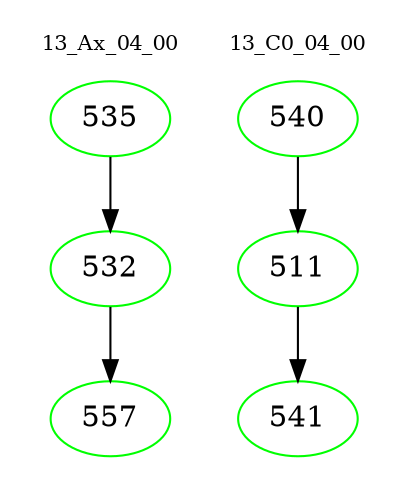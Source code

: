 digraph{
subgraph cluster_0 {
color = white
label = "13_Ax_04_00";
fontsize=10;
T0_535 [label="535", color="green"]
T0_535 -> T0_532 [color="black"]
T0_532 [label="532", color="green"]
T0_532 -> T0_557 [color="black"]
T0_557 [label="557", color="green"]
}
subgraph cluster_1 {
color = white
label = "13_C0_04_00";
fontsize=10;
T1_540 [label="540", color="green"]
T1_540 -> T1_511 [color="black"]
T1_511 [label="511", color="green"]
T1_511 -> T1_541 [color="black"]
T1_541 [label="541", color="green"]
}
}
